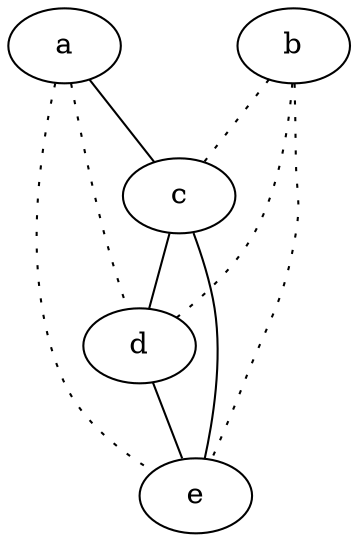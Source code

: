 graph {
a -- c;
a -- d [style=dotted];
a -- e [style=dotted];
b -- c [style=dotted];
b -- d [style=dotted];
b -- e [style=dotted];
c -- d;
c -- e;
d -- e;
}
